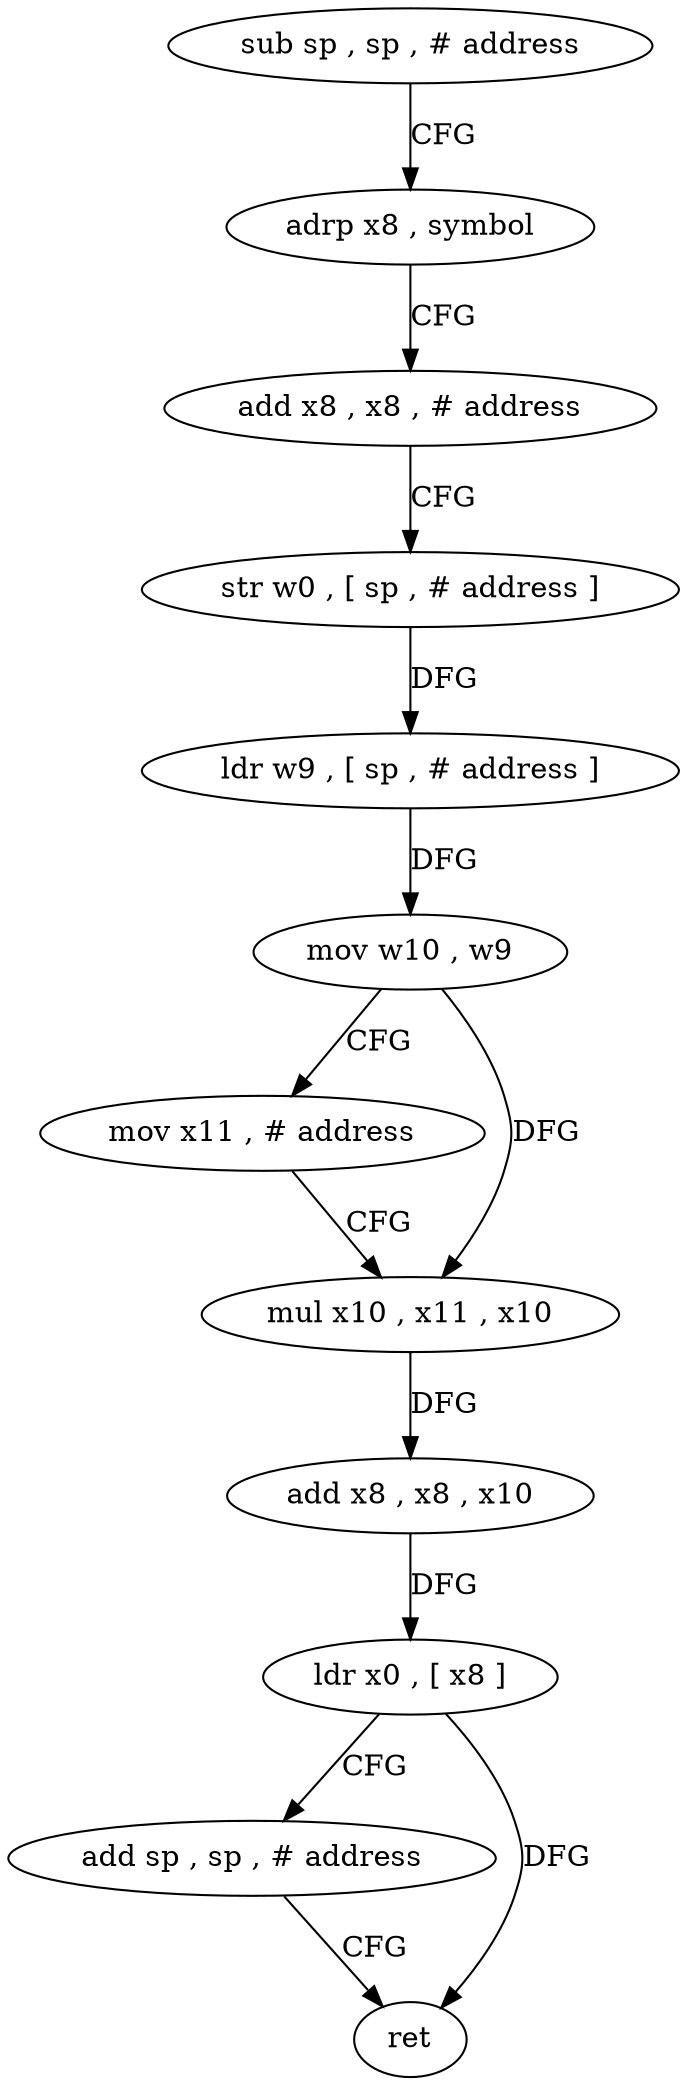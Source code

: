digraph "func" {
"79364" [label = "sub sp , sp , # address" ]
"79368" [label = "adrp x8 , symbol" ]
"79372" [label = "add x8 , x8 , # address" ]
"79376" [label = "str w0 , [ sp , # address ]" ]
"79380" [label = "ldr w9 , [ sp , # address ]" ]
"79384" [label = "mov w10 , w9" ]
"79388" [label = "mov x11 , # address" ]
"79392" [label = "mul x10 , x11 , x10" ]
"79396" [label = "add x8 , x8 , x10" ]
"79400" [label = "ldr x0 , [ x8 ]" ]
"79404" [label = "add sp , sp , # address" ]
"79408" [label = "ret" ]
"79364" -> "79368" [ label = "CFG" ]
"79368" -> "79372" [ label = "CFG" ]
"79372" -> "79376" [ label = "CFG" ]
"79376" -> "79380" [ label = "DFG" ]
"79380" -> "79384" [ label = "DFG" ]
"79384" -> "79388" [ label = "CFG" ]
"79384" -> "79392" [ label = "DFG" ]
"79388" -> "79392" [ label = "CFG" ]
"79392" -> "79396" [ label = "DFG" ]
"79396" -> "79400" [ label = "DFG" ]
"79400" -> "79404" [ label = "CFG" ]
"79400" -> "79408" [ label = "DFG" ]
"79404" -> "79408" [ label = "CFG" ]
}
